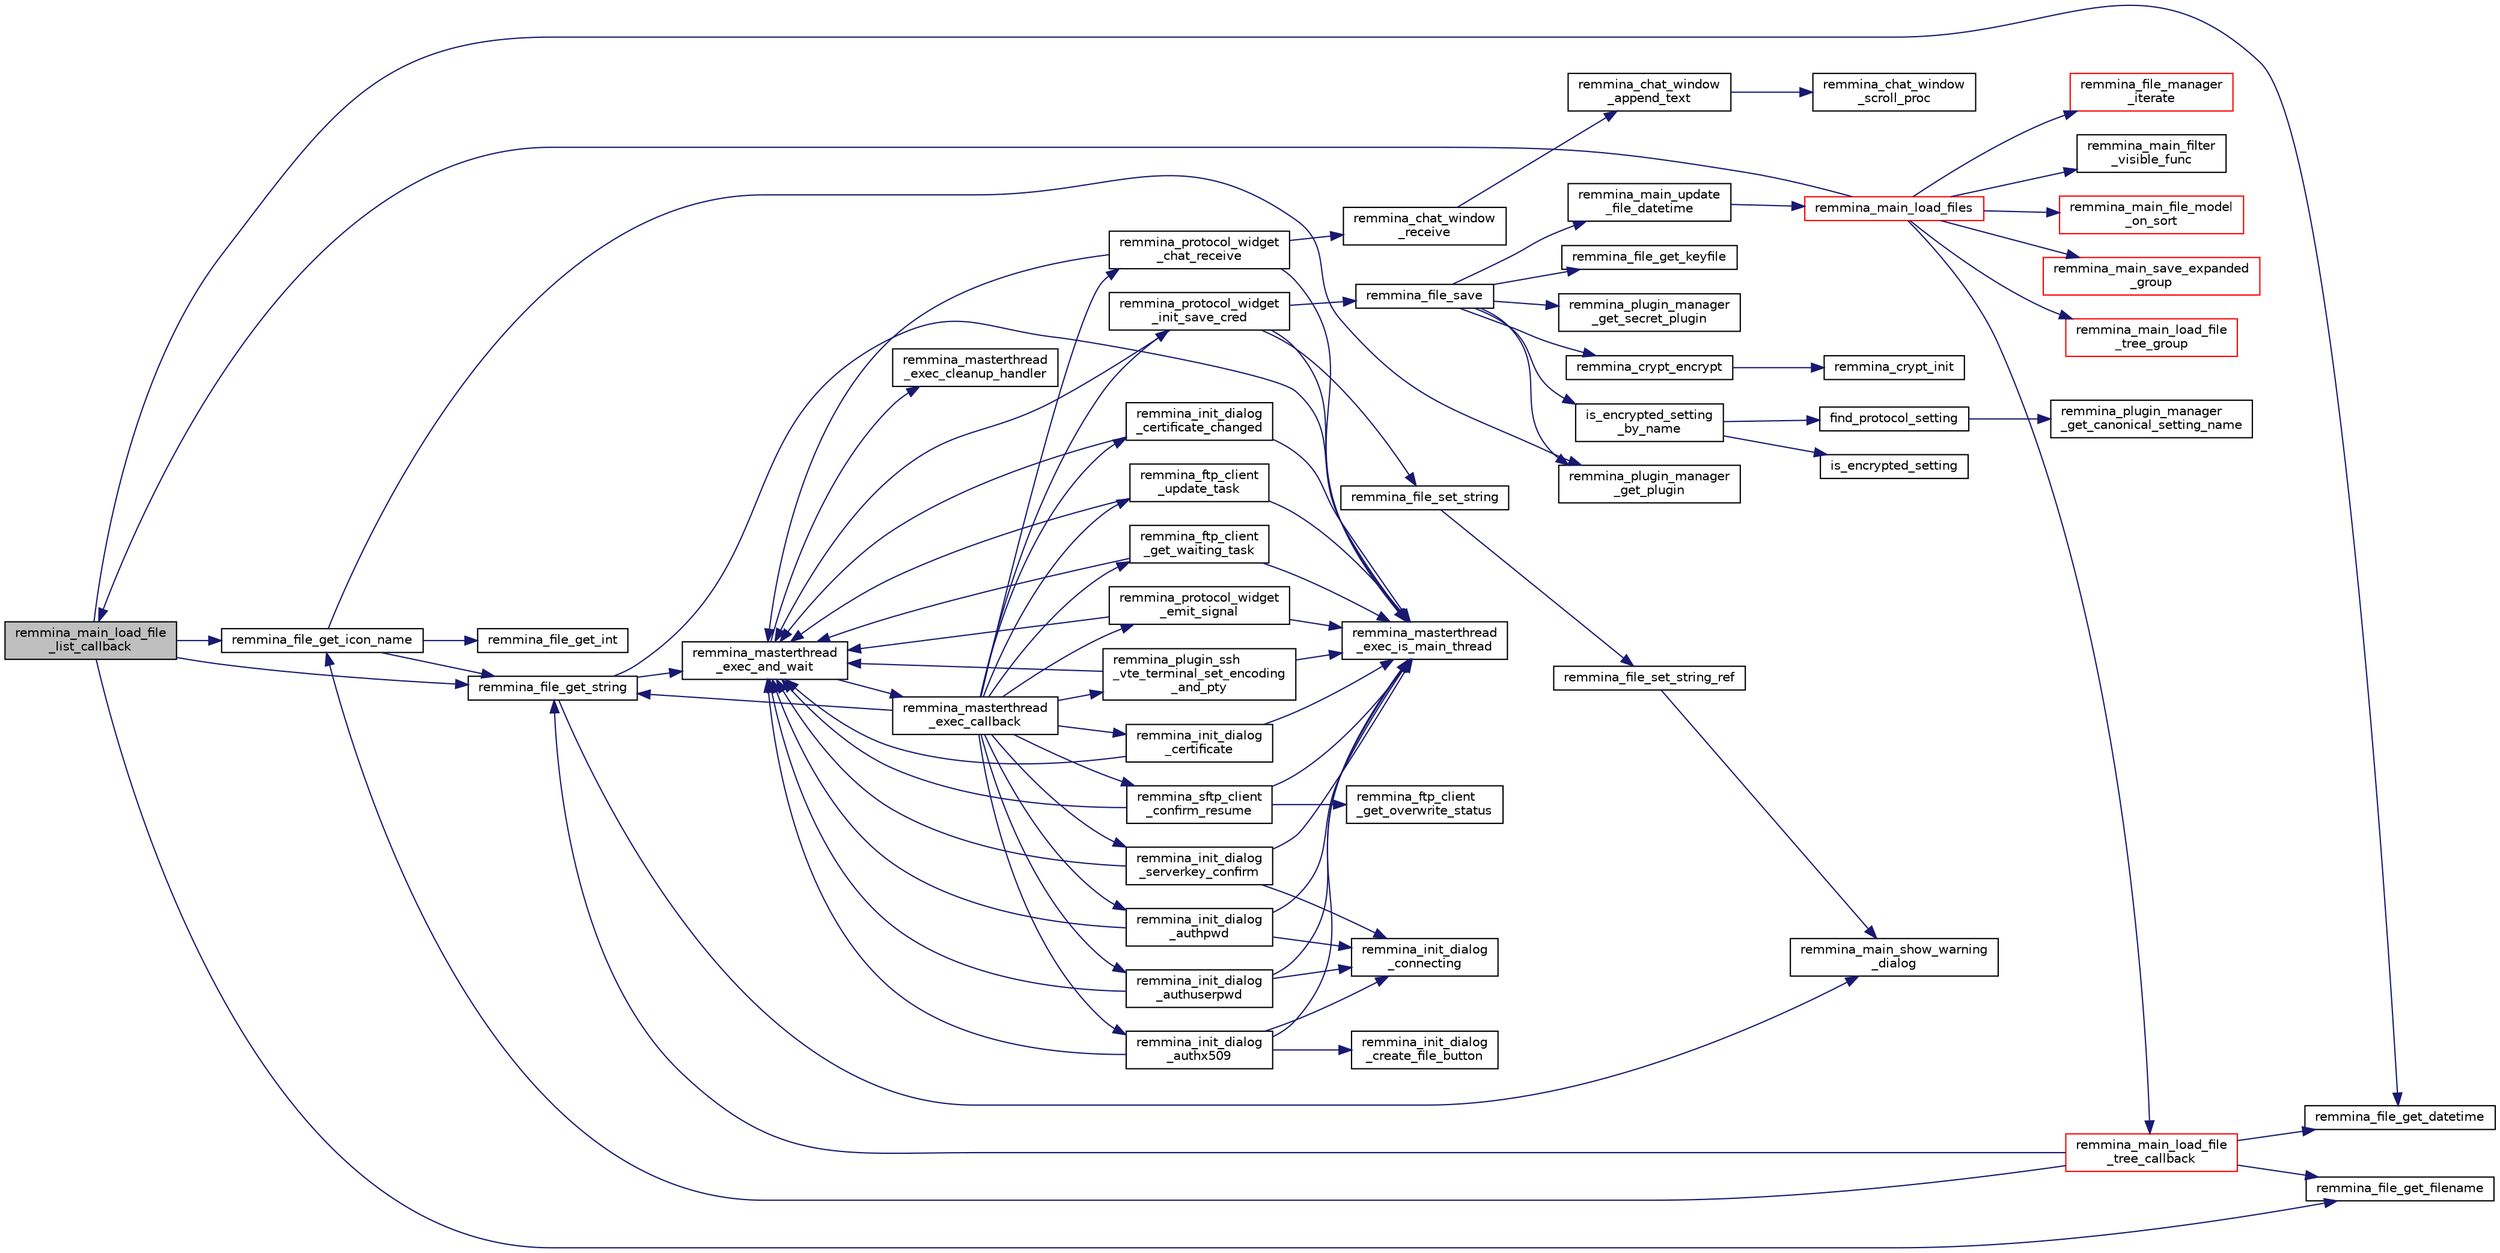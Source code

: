 digraph "remmina_main_load_file_list_callback"
{
  edge [fontname="Helvetica",fontsize="10",labelfontname="Helvetica",labelfontsize="10"];
  node [fontname="Helvetica",fontsize="10",shape=record];
  rankdir="LR";
  Node1723 [label="remmina_main_load_file\l_list_callback",height=0.2,width=0.4,color="black", fillcolor="grey75", style="filled", fontcolor="black"];
  Node1723 -> Node1724 [color="midnightblue",fontsize="10",style="solid",fontname="Helvetica"];
  Node1724 [label="remmina_file_get_datetime",height=0.2,width=0.4,color="black", fillcolor="white", style="filled",URL="$remmina__file_8c.html#a96abbfdc183d1e82fdffd6445d611ffe",tooltip="Return the string date of the last time a file has been modified. "];
  Node1723 -> Node1725 [color="midnightblue",fontsize="10",style="solid",fontname="Helvetica"];
  Node1725 [label="remmina_file_get_icon_name",height=0.2,width=0.4,color="black", fillcolor="white", style="filled",URL="$remmina__file_8c.html#a2feb8e9e32f3ff4e2fac836e67a77331"];
  Node1725 -> Node1726 [color="midnightblue",fontsize="10",style="solid",fontname="Helvetica"];
  Node1726 [label="remmina_plugin_manager\l_get_plugin",height=0.2,width=0.4,color="black", fillcolor="white", style="filled",URL="$remmina__plugin__manager_8c.html#a3872c8656a8a3d5147bcc603471c1932"];
  Node1725 -> Node1727 [color="midnightblue",fontsize="10",style="solid",fontname="Helvetica"];
  Node1727 [label="remmina_file_get_string",height=0.2,width=0.4,color="black", fillcolor="white", style="filled",URL="$remmina__file_8c.html#a8eb1b213d9d08c6ad13683ce05f4355e"];
  Node1727 -> Node1728 [color="midnightblue",fontsize="10",style="solid",fontname="Helvetica"];
  Node1728 [label="remmina_masterthread\l_exec_is_main_thread",height=0.2,width=0.4,color="black", fillcolor="white", style="filled",URL="$remmina__masterthread__exec_8c.html#a3a52e863a3a3da6da6bb5d36c13b7ff4"];
  Node1727 -> Node1729 [color="midnightblue",fontsize="10",style="solid",fontname="Helvetica"];
  Node1729 [label="remmina_masterthread\l_exec_and_wait",height=0.2,width=0.4,color="black", fillcolor="white", style="filled",URL="$remmina__masterthread__exec_8c.html#a14628c2470cac50e87916a70ea05c97d"];
  Node1729 -> Node1730 [color="midnightblue",fontsize="10",style="solid",fontname="Helvetica"];
  Node1730 [label="remmina_masterthread\l_exec_cleanup_handler",height=0.2,width=0.4,color="black", fillcolor="white", style="filled",URL="$remmina__masterthread__exec_8c.html#a94985f15fd0d27c037824ee90b0ecd3c"];
  Node1729 -> Node1731 [color="midnightblue",fontsize="10",style="solid",fontname="Helvetica"];
  Node1731 [label="remmina_masterthread\l_exec_callback",height=0.2,width=0.4,color="black", fillcolor="white", style="filled",URL="$remmina__masterthread__exec_8c.html#ae5c4d736f1856249c255430e010a179f"];
  Node1731 -> Node1732 [color="midnightblue",fontsize="10",style="solid",fontname="Helvetica"];
  Node1732 [label="remmina_protocol_widget\l_init_save_cred",height=0.2,width=0.4,color="black", fillcolor="white", style="filled",URL="$remmina__protocol__widget_8c.html#a7ac09ee83afa8a1a60cadf56b0ec83a6"];
  Node1732 -> Node1728 [color="midnightblue",fontsize="10",style="solid",fontname="Helvetica"];
  Node1732 -> Node1729 [color="midnightblue",fontsize="10",style="solid",fontname="Helvetica"];
  Node1732 -> Node1733 [color="midnightblue",fontsize="10",style="solid",fontname="Helvetica"];
  Node1733 [label="remmina_file_set_string",height=0.2,width=0.4,color="black", fillcolor="white", style="filled",URL="$remmina__file_8c.html#a85ca1ca2d0bf9ef29e490c6f4527a954"];
  Node1733 -> Node1734 [color="midnightblue",fontsize="10",style="solid",fontname="Helvetica"];
  Node1734 [label="remmina_file_set_string_ref",height=0.2,width=0.4,color="black", fillcolor="white", style="filled",URL="$remmina__file_8c.html#a74951c1067a1a5e1341f5e1c1206dec6"];
  Node1734 -> Node1735 [color="midnightblue",fontsize="10",style="solid",fontname="Helvetica"];
  Node1735 [label="remmina_main_show_warning\l_dialog",height=0.2,width=0.4,color="black", fillcolor="white", style="filled",URL="$remmina__main_8c.html#ad99b9c0bf2fa8c166a8b4a09e06ffdf7"];
  Node1732 -> Node1736 [color="midnightblue",fontsize="10",style="solid",fontname="Helvetica"];
  Node1736 [label="remmina_file_save",height=0.2,width=0.4,color="black", fillcolor="white", style="filled",URL="$remmina__file_8c.html#a8c893a5deec9bc446bd89cc9973416c7"];
  Node1736 -> Node1737 [color="midnightblue",fontsize="10",style="solid",fontname="Helvetica"];
  Node1737 [label="remmina_file_get_keyfile",height=0.2,width=0.4,color="black", fillcolor="white", style="filled",URL="$remmina__file_8c.html#a89ec355adbf6e03ad16d7faf810af46f"];
  Node1736 -> Node1726 [color="midnightblue",fontsize="10",style="solid",fontname="Helvetica"];
  Node1736 -> Node1738 [color="midnightblue",fontsize="10",style="solid",fontname="Helvetica"];
  Node1738 [label="remmina_plugin_manager\l_get_secret_plugin",height=0.2,width=0.4,color="black", fillcolor="white", style="filled",URL="$remmina__plugin__manager_8c.html#ad380a98f6624aa8c830015c8b428b7b4"];
  Node1736 -> Node1739 [color="midnightblue",fontsize="10",style="solid",fontname="Helvetica"];
  Node1739 [label="is_encrypted_setting\l_by_name",height=0.2,width=0.4,color="black", fillcolor="white", style="filled",URL="$remmina__file_8c.html#a72580559fa04082418a993fec4c77281"];
  Node1739 -> Node1740 [color="midnightblue",fontsize="10",style="solid",fontname="Helvetica"];
  Node1740 [label="find_protocol_setting",height=0.2,width=0.4,color="black", fillcolor="white", style="filled",URL="$remmina__file_8c.html#acc88ee6f5ba73bf9c3b05ab9368c952f"];
  Node1740 -> Node1741 [color="midnightblue",fontsize="10",style="solid",fontname="Helvetica"];
  Node1741 [label="remmina_plugin_manager\l_get_canonical_setting_name",height=0.2,width=0.4,color="black", fillcolor="white", style="filled",URL="$remmina__plugin__manager_8c.html#af60b8edfa50563ae4c7593efc3deed55"];
  Node1739 -> Node1742 [color="midnightblue",fontsize="10",style="solid",fontname="Helvetica"];
  Node1742 [label="is_encrypted_setting",height=0.2,width=0.4,color="black", fillcolor="white", style="filled",URL="$remmina__file_8c.html#a29920ae737817d3f6c673bacbbf11ca1"];
  Node1736 -> Node1743 [color="midnightblue",fontsize="10",style="solid",fontname="Helvetica"];
  Node1743 [label="remmina_crypt_encrypt",height=0.2,width=0.4,color="black", fillcolor="white", style="filled",URL="$remmina__crypt_8c.html#aa02cf0fed3eb68d6a89815c3ba3bf7b1"];
  Node1743 -> Node1744 [color="midnightblue",fontsize="10",style="solid",fontname="Helvetica"];
  Node1744 [label="remmina_crypt_init",height=0.2,width=0.4,color="black", fillcolor="white", style="filled",URL="$remmina__crypt_8c.html#ae097c169aefdd5d83a57fc1bde511171"];
  Node1736 -> Node1745 [color="midnightblue",fontsize="10",style="solid",fontname="Helvetica"];
  Node1745 [label="remmina_main_update\l_file_datetime",height=0.2,width=0.4,color="black", fillcolor="white", style="filled",URL="$remmina__main_8c.html#a5ae0372dafe41f96a09097c07d1b270a"];
  Node1745 -> Node1746 [color="midnightblue",fontsize="10",style="solid",fontname="Helvetica"];
  Node1746 [label="remmina_main_load_files",height=0.2,width=0.4,color="red", fillcolor="white", style="filled",URL="$remmina__main_8c.html#a3617295e74fa84edbd41dedc601402a7"];
  Node1746 -> Node1747 [color="midnightblue",fontsize="10",style="solid",fontname="Helvetica"];
  Node1747 [label="remmina_main_save_expanded\l_group",height=0.2,width=0.4,color="red", fillcolor="white", style="filled",URL="$remmina__main_8c.html#ad8744dc59ba8072ffdf557b6c94e9f40"];
  Node1746 -> Node1752 [color="midnightblue",fontsize="10",style="solid",fontname="Helvetica"];
  Node1752 [label="remmina_main_load_file\l_tree_group",height=0.2,width=0.4,color="red", fillcolor="white", style="filled",URL="$remmina__main_8c.html#aa46e6b815c241d32a476a29053dbf296"];
  Node1746 -> Node1763 [color="midnightblue",fontsize="10",style="solid",fontname="Helvetica"];
  Node1763 [label="remmina_file_manager\l_iterate",height=0.2,width=0.4,color="red", fillcolor="white", style="filled",URL="$remmina__file__manager_8c.html#a55a717aafc046713380bd2c55f29165a"];
  Node1746 -> Node1764 [color="midnightblue",fontsize="10",style="solid",fontname="Helvetica"];
  Node1764 [label="remmina_main_load_file\l_tree_callback",height=0.2,width=0.4,color="red", fillcolor="white", style="filled",URL="$remmina__main_8c.html#ae32574ebe06b1a24f135af9379e663b4"];
  Node1764 -> Node1727 [color="midnightblue",fontsize="10",style="solid",fontname="Helvetica"];
  Node1764 -> Node1724 [color="midnightblue",fontsize="10",style="solid",fontname="Helvetica"];
  Node1764 -> Node1725 [color="midnightblue",fontsize="10",style="solid",fontname="Helvetica"];
  Node1764 -> Node1766 [color="midnightblue",fontsize="10",style="solid",fontname="Helvetica"];
  Node1766 [label="remmina_file_get_filename",height=0.2,width=0.4,color="black", fillcolor="white", style="filled",URL="$remmina__file_8c.html#ad1e4f3a0f64cd98e301044b6c38a1f1d"];
  Node1746 -> Node1723 [color="midnightblue",fontsize="10",style="solid",fontname="Helvetica"];
  Node1746 -> Node1767 [color="midnightblue",fontsize="10",style="solid",fontname="Helvetica"];
  Node1767 [label="remmina_main_filter\l_visible_func",height=0.2,width=0.4,color="black", fillcolor="white", style="filled",URL="$remmina__main_8c.html#ab0d22f0e3571eb80886acb0c68005800"];
  Node1746 -> Node1768 [color="midnightblue",fontsize="10",style="solid",fontname="Helvetica"];
  Node1768 [label="remmina_main_file_model\l_on_sort",height=0.2,width=0.4,color="red", fillcolor="white", style="filled",URL="$remmina__main_8c.html#a71fbe206a9c2abb8f348ee598d7751b7"];
  Node1731 -> Node1774 [color="midnightblue",fontsize="10",style="solid",fontname="Helvetica"];
  Node1774 [label="remmina_protocol_widget\l_chat_receive",height=0.2,width=0.4,color="black", fillcolor="white", style="filled",URL="$remmina__protocol__widget_8c.html#ae2522242b3f39ee84ee8cf75170de0c0"];
  Node1774 -> Node1728 [color="midnightblue",fontsize="10",style="solid",fontname="Helvetica"];
  Node1774 -> Node1729 [color="midnightblue",fontsize="10",style="solid",fontname="Helvetica"];
  Node1774 -> Node1775 [color="midnightblue",fontsize="10",style="solid",fontname="Helvetica"];
  Node1775 [label="remmina_chat_window\l_receive",height=0.2,width=0.4,color="black", fillcolor="white", style="filled",URL="$remmina__chat__window_8c.html#a45724aed5474dd741563ffbf89237022"];
  Node1775 -> Node1776 [color="midnightblue",fontsize="10",style="solid",fontname="Helvetica"];
  Node1776 [label="remmina_chat_window\l_append_text",height=0.2,width=0.4,color="black", fillcolor="white", style="filled",URL="$remmina__chat__window_8c.html#adfffc86df4856aabe2593de07742985f"];
  Node1776 -> Node1777 [color="midnightblue",fontsize="10",style="solid",fontname="Helvetica"];
  Node1777 [label="remmina_chat_window\l_scroll_proc",height=0.2,width=0.4,color="black", fillcolor="white", style="filled",URL="$remmina__chat__window_8c.html#a2a4bc3ded8ebf89c8f60d9b565fe2d70"];
  Node1731 -> Node1727 [color="midnightblue",fontsize="10",style="solid",fontname="Helvetica"];
  Node1731 -> Node1778 [color="midnightblue",fontsize="10",style="solid",fontname="Helvetica"];
  Node1778 [label="remmina_init_dialog\l_serverkey_confirm",height=0.2,width=0.4,color="black", fillcolor="white", style="filled",URL="$remmina__init__dialog_8c.html#a11fba22fe5f7f85985e01b499a52e534"];
  Node1778 -> Node1728 [color="midnightblue",fontsize="10",style="solid",fontname="Helvetica"];
  Node1778 -> Node1729 [color="midnightblue",fontsize="10",style="solid",fontname="Helvetica"];
  Node1778 -> Node1779 [color="midnightblue",fontsize="10",style="solid",fontname="Helvetica"];
  Node1779 [label="remmina_init_dialog\l_connecting",height=0.2,width=0.4,color="black", fillcolor="white", style="filled",URL="$remmina__init__dialog_8c.html#a7602c5b714e02a10506977dd983e7446"];
  Node1731 -> Node1780 [color="midnightblue",fontsize="10",style="solid",fontname="Helvetica"];
  Node1780 [label="remmina_init_dialog\l_authpwd",height=0.2,width=0.4,color="black", fillcolor="white", style="filled",URL="$remmina__init__dialog_8c.html#a755fc90b41b65cd6106915ab501433fa"];
  Node1780 -> Node1728 [color="midnightblue",fontsize="10",style="solid",fontname="Helvetica"];
  Node1780 -> Node1729 [color="midnightblue",fontsize="10",style="solid",fontname="Helvetica"];
  Node1780 -> Node1779 [color="midnightblue",fontsize="10",style="solid",fontname="Helvetica"];
  Node1731 -> Node1781 [color="midnightblue",fontsize="10",style="solid",fontname="Helvetica"];
  Node1781 [label="remmina_init_dialog\l_authuserpwd",height=0.2,width=0.4,color="black", fillcolor="white", style="filled",URL="$remmina__init__dialog_8c.html#ad941f2348cd1752fc9d58c263690726c"];
  Node1781 -> Node1728 [color="midnightblue",fontsize="10",style="solid",fontname="Helvetica"];
  Node1781 -> Node1729 [color="midnightblue",fontsize="10",style="solid",fontname="Helvetica"];
  Node1781 -> Node1779 [color="midnightblue",fontsize="10",style="solid",fontname="Helvetica"];
  Node1731 -> Node1782 [color="midnightblue",fontsize="10",style="solid",fontname="Helvetica"];
  Node1782 [label="remmina_init_dialog\l_certificate",height=0.2,width=0.4,color="black", fillcolor="white", style="filled",URL="$remmina__init__dialog_8c.html#abd47233840e1eefc1d511bc4e153b98b"];
  Node1782 -> Node1728 [color="midnightblue",fontsize="10",style="solid",fontname="Helvetica"];
  Node1782 -> Node1729 [color="midnightblue",fontsize="10",style="solid",fontname="Helvetica"];
  Node1731 -> Node1783 [color="midnightblue",fontsize="10",style="solid",fontname="Helvetica"];
  Node1783 [label="remmina_init_dialog\l_certificate_changed",height=0.2,width=0.4,color="black", fillcolor="white", style="filled",URL="$remmina__init__dialog_8c.html#a07e0824fe19e8169d076878aca502fc8"];
  Node1783 -> Node1728 [color="midnightblue",fontsize="10",style="solid",fontname="Helvetica"];
  Node1783 -> Node1729 [color="midnightblue",fontsize="10",style="solid",fontname="Helvetica"];
  Node1731 -> Node1784 [color="midnightblue",fontsize="10",style="solid",fontname="Helvetica"];
  Node1784 [label="remmina_init_dialog\l_authx509",height=0.2,width=0.4,color="black", fillcolor="white", style="filled",URL="$remmina__init__dialog_8c.html#a022dc4f1c87b00dac294837358394ddf"];
  Node1784 -> Node1728 [color="midnightblue",fontsize="10",style="solid",fontname="Helvetica"];
  Node1784 -> Node1729 [color="midnightblue",fontsize="10",style="solid",fontname="Helvetica"];
  Node1784 -> Node1785 [color="midnightblue",fontsize="10",style="solid",fontname="Helvetica"];
  Node1785 [label="remmina_init_dialog\l_create_file_button",height=0.2,width=0.4,color="black", fillcolor="white", style="filled",URL="$remmina__init__dialog_8c.html#ad583daf796f4a3c43dbcce49ebcf240f"];
  Node1784 -> Node1779 [color="midnightblue",fontsize="10",style="solid",fontname="Helvetica"];
  Node1731 -> Node1786 [color="midnightblue",fontsize="10",style="solid",fontname="Helvetica"];
  Node1786 [label="remmina_ftp_client\l_update_task",height=0.2,width=0.4,color="black", fillcolor="white", style="filled",URL="$remmina__ftp__client_8c.html#ad96358f40ab056c91f796ddda886a1dd"];
  Node1786 -> Node1728 [color="midnightblue",fontsize="10",style="solid",fontname="Helvetica"];
  Node1786 -> Node1729 [color="midnightblue",fontsize="10",style="solid",fontname="Helvetica"];
  Node1731 -> Node1787 [color="midnightblue",fontsize="10",style="solid",fontname="Helvetica"];
  Node1787 [label="remmina_ftp_client\l_get_waiting_task",height=0.2,width=0.4,color="black", fillcolor="white", style="filled",URL="$remmina__ftp__client_8c.html#a33e4993b60c36eae89a6a0a943d28141"];
  Node1787 -> Node1728 [color="midnightblue",fontsize="10",style="solid",fontname="Helvetica"];
  Node1787 -> Node1729 [color="midnightblue",fontsize="10",style="solid",fontname="Helvetica"];
  Node1731 -> Node1788 [color="midnightblue",fontsize="10",style="solid",fontname="Helvetica"];
  Node1788 [label="remmina_protocol_widget\l_emit_signal",height=0.2,width=0.4,color="black", fillcolor="white", style="filled",URL="$remmina__protocol__widget_8c.html#ac3e5a7f14aef4adb2e57d35e9c180b3b"];
  Node1788 -> Node1728 [color="midnightblue",fontsize="10",style="solid",fontname="Helvetica"];
  Node1788 -> Node1729 [color="midnightblue",fontsize="10",style="solid",fontname="Helvetica"];
  Node1731 -> Node1789 [color="midnightblue",fontsize="10",style="solid",fontname="Helvetica"];
  Node1789 [label="remmina_sftp_client\l_confirm_resume",height=0.2,width=0.4,color="black", fillcolor="white", style="filled",URL="$remmina__sftp__client_8c.html#a138904893cb9c7f6535b8dfc7ba17e33"];
  Node1789 -> Node1790 [color="midnightblue",fontsize="10",style="solid",fontname="Helvetica"];
  Node1790 [label="remmina_ftp_client\l_get_overwrite_status",height=0.2,width=0.4,color="black", fillcolor="white", style="filled",URL="$remmina__ftp__client_8c.html#a20d0575c04eb24553aeba7d0316e7a2e"];
  Node1789 -> Node1728 [color="midnightblue",fontsize="10",style="solid",fontname="Helvetica"];
  Node1789 -> Node1729 [color="midnightblue",fontsize="10",style="solid",fontname="Helvetica"];
  Node1731 -> Node1791 [color="midnightblue",fontsize="10",style="solid",fontname="Helvetica"];
  Node1791 [label="remmina_plugin_ssh\l_vte_terminal_set_encoding\l_and_pty",height=0.2,width=0.4,color="black", fillcolor="white", style="filled",URL="$remmina__ssh__plugin_8c.html#adc8e3776e67abca9ab913bc33172e4ce"];
  Node1791 -> Node1728 [color="midnightblue",fontsize="10",style="solid",fontname="Helvetica"];
  Node1791 -> Node1729 [color="midnightblue",fontsize="10",style="solid",fontname="Helvetica"];
  Node1727 -> Node1735 [color="midnightblue",fontsize="10",style="solid",fontname="Helvetica"];
  Node1725 -> Node1792 [color="midnightblue",fontsize="10",style="solid",fontname="Helvetica"];
  Node1792 [label="remmina_file_get_int",height=0.2,width=0.4,color="black", fillcolor="white", style="filled",URL="$remmina__file_8c.html#a4884356c195dcfb4ceacf641a1e74e66"];
  Node1723 -> Node1727 [color="midnightblue",fontsize="10",style="solid",fontname="Helvetica"];
  Node1723 -> Node1766 [color="midnightblue",fontsize="10",style="solid",fontname="Helvetica"];
}
